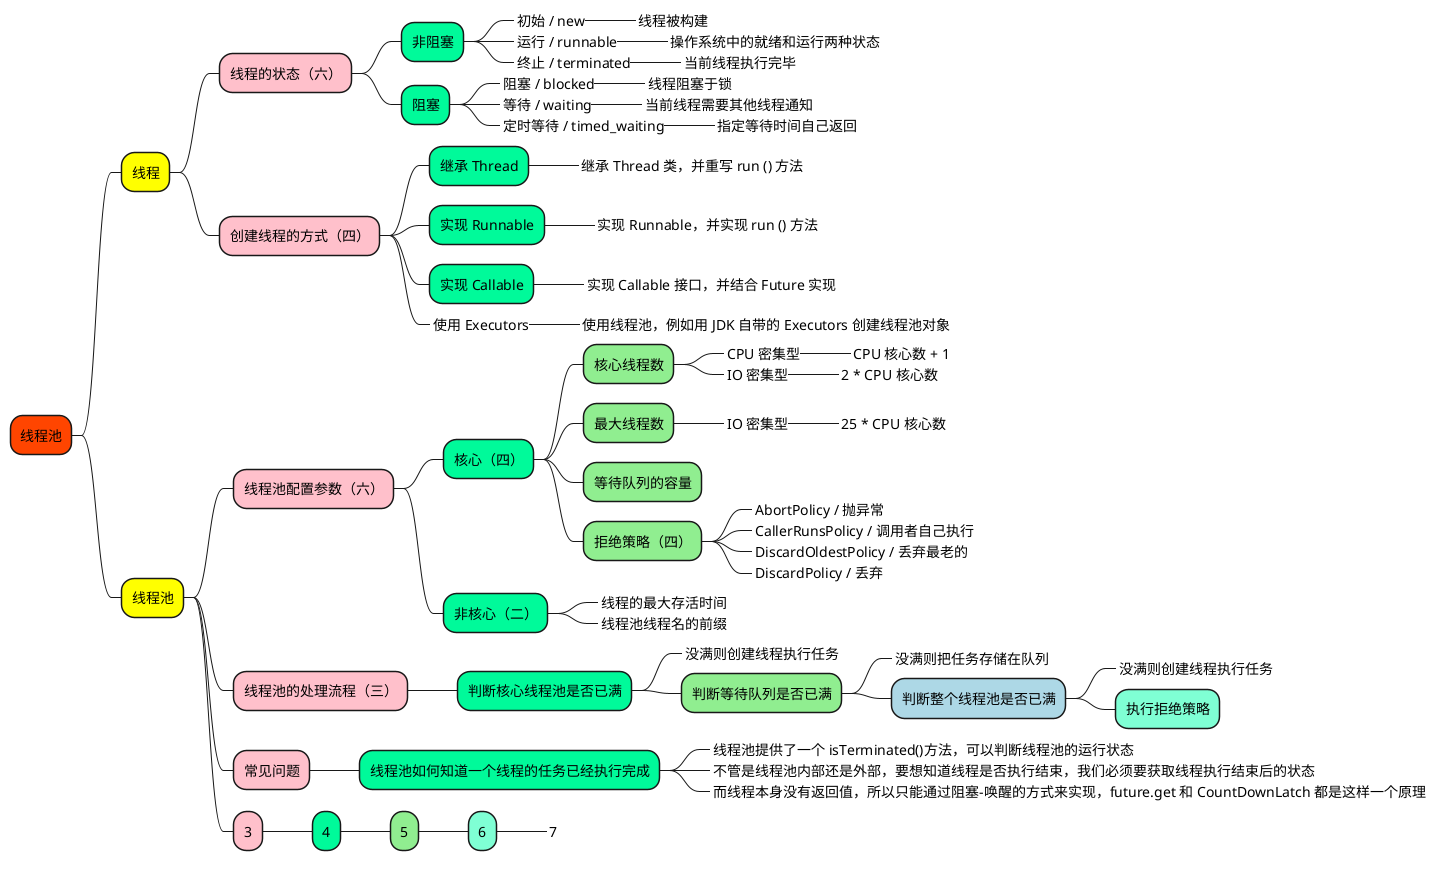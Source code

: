 @startmindmap

+[#OrangeRed] 线程池

++[#yellow] 线程

+++[#Pink] 线程的状态（六）

++++[#MediumSpringGreen] 非阻塞

+++++[#LightGreen]_ 初始 / new
++++++[#Aquamarine]_ 线程被构建
+++++[#LightGreen]_ 运行 / runnable
++++++[#Aquamarine]_ 操作系统中的就绪和运行两种状态
+++++[#LightGreen]_ 终止 / terminated
++++++[#Aquamarine]_ 当前线程执行完毕

++++[#MediumSpringGreen] 阻塞

+++++[#LightGreen]_ 阻塞 / blocked
++++++[#Aquamarine]_ 线程阻塞于锁
+++++[#LightGreen]_ 等待 / waiting
++++++[#Aquamarine]_ 当前线程需要其他线程通知
+++++[#LightGreen]_ 定时等待 / timed_waiting
++++++[#Aquamarine]_ 指定等待时间自己返回


+++[#Pink] 创建线程的方式（四）

++++[#MediumSpringGreen] 继承 Thread
+++++[#LightGreen]_ 继承 Thread 类，并重写 run () 方法
++++[#MediumSpringGreen] 实现 Runnable
+++++[#LightGreen]_ 实现 Runnable，并实现 run () 方法
++++[#MediumSpringGreen] 实现 Callable
+++++[#LightGreen]_ 实现 Callable 接口，并结合 Future 实现
++++[#AliceBlue]_ 使用 Executors
+++++[#LightGreen]_ 使用线程池，例如用 JDK 自带的 Executors 创建线程池对象


++[#yellow] 线程池

+++[#Pink] 线程池配置参数（六）

++++[#MediumSpringGreen] 核心（四）

+++++[#LightGreen] 核心线程数
++++++[#Aquamarine]_ CPU 密集型
+++++++[#Aquamarine]_ CPU 核心数 + 1
++++++[#Aquamarine]_ IO 密集型
+++++++[#Aquamarine]_ 2 * CPU 核心数

+++++[#LightGreen] 最大线程数
++++++[#Aquamarine]_ IO 密集型
+++++++[#Aquamarine]_ 25 * CPU 核心数

+++++[#LightGreen] 等待队列的容量

+++++[#LightGreen] 拒绝策略（四）
++++++[#Aquamarine]_ AbortPolicy / 抛异常
++++++[#Aquamarine]_ CallerRunsPolicy / 调用者自己执行
++++++[#Aquamarine]_ DiscardOldestPolicy / 丢弃最老的
++++++[#Aquamarine]_ DiscardPolicy / 丢弃

++++[#MediumSpringGreen] 非核心（二）

+++++[#LightGreen]_ 线程的最大存活时间
+++++[#LightGreen]_ 线程池线程名的前缀


+++[#Pink] 线程池的处理流程（三）

++++[#MediumSpringGreen] 判断核心线程池是否已满
+++++[#GhostWhite]_ 没满则创建线程执行任务
+++++[#LightGreen] 判断等待队列是否已满
++++++[#GhostWhite]_ 没满则把任务存储在队列
++++++[#LightBlue] 判断整个线程池是否已满
+++++++[#GhostWhite]_ 没满则创建线程执行任务
+++++++[#Aquamarine] 执行拒绝策略

+++[#Pink] 常见问题

++++[#MediumSpringGreen] 线程池如何知道一个线程的任务已经执行完成
+++++[#LightGreen]_ 线程池提供了一个 isTerminated()方法，可以判断线程池的运行状态
+++++[#LightGreen]_ 不管是线程池内部还是外部，要想知道线程是否执行结束，我们必须要获取线程执行结束后的状态
+++++[#LightGreen]_ 而线程本身没有返回值，所以只能通过阻塞-唤醒的方式来实现，future.get 和 CountDownLatch 都是这样一个原理


+++[#Pink] 3

++++[#MediumSpringGreen] 4
+++++[#LightGreen] 5
++++++[#Aquamarine] 6
+++++++[#Aquamarine]_ 7





@endmindmap
